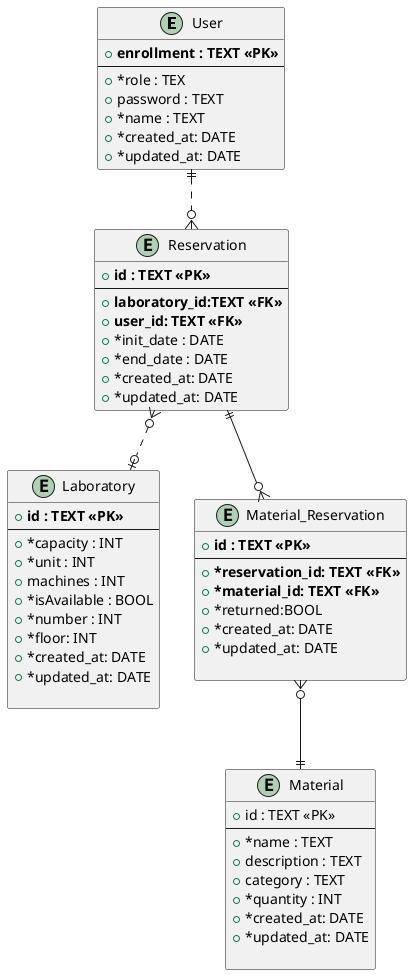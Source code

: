 @startuml
entity User {
  +**enrollment : TEXT <<PK>>**
  --
  +*role : TEX
  + password : TEXT
  +*name : TEXT
  +*created_at: DATE 
  +*updated_at: DATE
}

entity Reservation {
  + **id : TEXT <<PK>>**
  --
  +**laboratory_id:TEXT <<FK>>**
  +**user_id: TEXT <<FK>>**
  +*init_date : DATE
  +*end_date : DATE
  +*created_at: DATE 
  +*updated_at: DATE
}

entity Laboratory {
  + **id : TEXT <<PK>>**
  --
  +*capacity : INT
  +*unit : INT
  + machines : INT
  +*isAvailable : BOOL
  +*number : INT
  +*floor: INT
  +*created_at: DATE 
  +*updated_at: DATE
 
}

entity Material_Reservation {
  + **id : TEXT <<PK>>**
  --
  +***reservation_id: TEXT <<FK>>**
  +***material_id: TEXT <<FK>>**
  +*returned:BOOL
  +*created_at: DATE 
  +*updated_at: DATE

}

entity Material {
  + id : TEXT <<PK>>
  --
  +*name : TEXT
  + description : TEXT
  + category : TEXT
  +*quantity : INT
  +*created_at: DATE 
  +*updated_at: DATE
 
}

User ||..o{ Reservation 
Reservation }o..o| Laboratory 
Reservation ||--o{ Material_Reservation
Material_Reservation}o--|| Material
@enduml